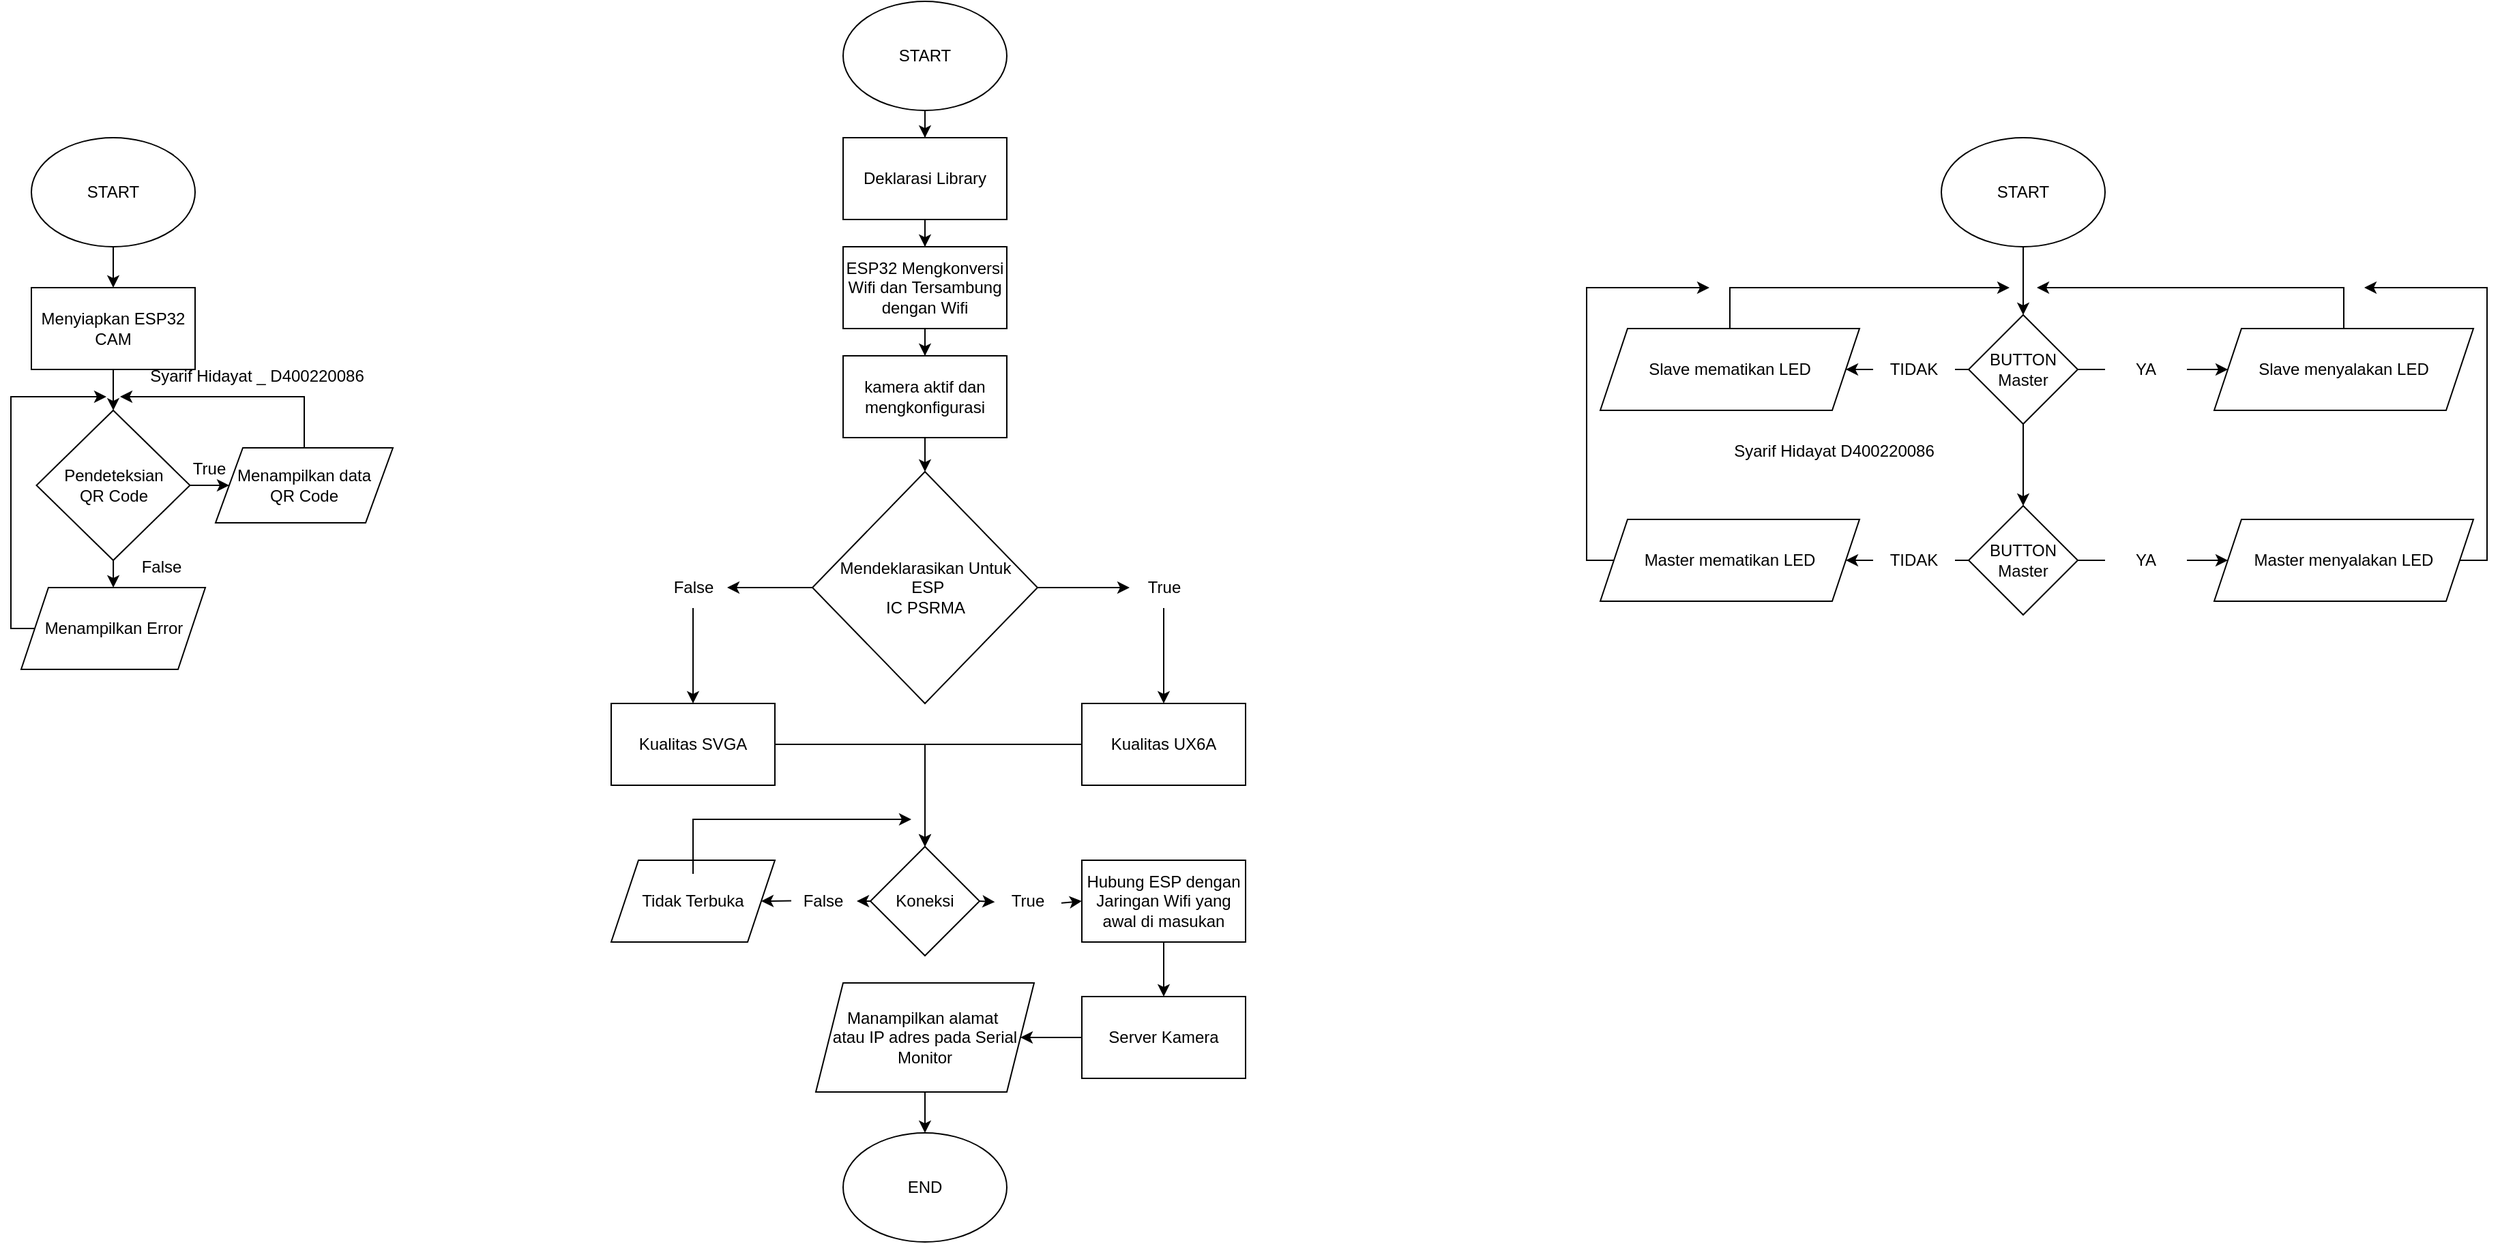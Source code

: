 <mxfile version="24.7.8">
  <diagram id="g6YcQSNbNyilG8uyKeID" name="Page-1">
    <mxGraphModel dx="2072" dy="1212" grid="1" gridSize="10" guides="1" tooltips="1" connect="1" arrows="1" fold="1" page="1" pageScale="1" pageWidth="850" pageHeight="1100" math="0" shadow="0">
      <root>
        <mxCell id="0" />
        <mxCell id="1" parent="0" />
        <mxCell id="VXb9Clq8J1oBXwSl2H9L-1" value="START" style="ellipse;whiteSpace=wrap;html=1;" parent="1" vertex="1">
          <mxGeometry x="375" y="260" width="120" height="80" as="geometry" />
        </mxCell>
        <mxCell id="VXb9Clq8J1oBXwSl2H9L-49" style="edgeStyle=orthogonalEdgeStyle;rounded=0;orthogonalLoop=1;jettySize=auto;html=1;exitX=0.5;exitY=1;exitDx=0;exitDy=0;entryX=0.5;entryY=0;entryDx=0;entryDy=0;" parent="1" source="VXb9Clq8J1oBXwSl2H9L-50" target="VXb9Clq8J1oBXwSl2H9L-53" edge="1">
          <mxGeometry relative="1" as="geometry" />
        </mxCell>
        <mxCell id="VXb9Clq8J1oBXwSl2H9L-50" value="START" style="ellipse;whiteSpace=wrap;html=1;" parent="1" vertex="1">
          <mxGeometry x="1775" y="260" width="120" height="80" as="geometry" />
        </mxCell>
        <mxCell id="VXb9Clq8J1oBXwSl2H9L-52" style="edgeStyle=orthogonalEdgeStyle;rounded=0;orthogonalLoop=1;jettySize=auto;html=1;exitX=1;exitY=0.5;exitDx=0;exitDy=0;entryX=0;entryY=0.5;entryDx=0;entryDy=0;startArrow=none;" parent="1" source="VXb9Clq8J1oBXwSl2H9L-58" target="VXb9Clq8J1oBXwSl2H9L-57" edge="1">
          <mxGeometry relative="1" as="geometry">
            <Array as="points">
              <mxPoint x="1965" y="430" />
              <mxPoint x="1965" y="430" />
            </Array>
          </mxGeometry>
        </mxCell>
        <mxCell id="VXb9Clq8J1oBXwSl2H9L-70" style="edgeStyle=orthogonalEdgeStyle;rounded=0;orthogonalLoop=1;jettySize=auto;html=1;exitX=0;exitY=0.5;exitDx=0;exitDy=0;entryX=1;entryY=0.5;entryDx=0;entryDy=0;startArrow=none;" parent="1" source="VXb9Clq8J1oBXwSl2H9L-78" target="VXb9Clq8J1oBXwSl2H9L-66" edge="1">
          <mxGeometry relative="1" as="geometry" />
        </mxCell>
        <mxCell id="VXb9Clq8J1oBXwSl2H9L-74" style="edgeStyle=orthogonalEdgeStyle;rounded=0;orthogonalLoop=1;jettySize=auto;html=1;exitX=0.5;exitY=1;exitDx=0;exitDy=0;entryX=0.5;entryY=0;entryDx=0;entryDy=0;" parent="1" source="VXb9Clq8J1oBXwSl2H9L-53" target="VXb9Clq8J1oBXwSl2H9L-62" edge="1">
          <mxGeometry relative="1" as="geometry" />
        </mxCell>
        <mxCell id="VXb9Clq8J1oBXwSl2H9L-53" value="BUTTON Master" style="rhombus;whiteSpace=wrap;html=1;" parent="1" vertex="1">
          <mxGeometry x="1795" y="390" width="80" height="80" as="geometry" />
        </mxCell>
        <mxCell id="VXb9Clq8J1oBXwSl2H9L-56" style="edgeStyle=orthogonalEdgeStyle;rounded=0;orthogonalLoop=1;jettySize=auto;html=1;exitX=0.5;exitY=0;exitDx=0;exitDy=0;" parent="1" source="VXb9Clq8J1oBXwSl2H9L-57" edge="1">
          <mxGeometry relative="1" as="geometry">
            <mxPoint x="1845" y="370" as="targetPoint" />
            <Array as="points">
              <mxPoint x="2070" y="370" />
              <mxPoint x="1845" y="370" />
            </Array>
          </mxGeometry>
        </mxCell>
        <mxCell id="VXb9Clq8J1oBXwSl2H9L-57" value="Slave menyalakan LED" style="shape=parallelogram;perimeter=parallelogramPerimeter;whiteSpace=wrap;html=1;fixedSize=1;" parent="1" vertex="1">
          <mxGeometry x="1975" y="400" width="190" height="60" as="geometry" />
        </mxCell>
        <mxCell id="VXb9Clq8J1oBXwSl2H9L-58" value="YA" style="text;html=1;strokeColor=none;fillColor=none;align=center;verticalAlign=middle;whiteSpace=wrap;rounded=0;" parent="1" vertex="1">
          <mxGeometry x="1895" y="415" width="60" height="30" as="geometry" />
        </mxCell>
        <mxCell id="VXb9Clq8J1oBXwSl2H9L-59" value="" style="edgeStyle=orthogonalEdgeStyle;rounded=0;orthogonalLoop=1;jettySize=auto;html=1;exitX=1;exitY=0.5;exitDx=0;exitDy=0;entryX=0;entryY=0.5;entryDx=0;entryDy=0;endArrow=none;" parent="1" source="VXb9Clq8J1oBXwSl2H9L-53" target="VXb9Clq8J1oBXwSl2H9L-58" edge="1">
          <mxGeometry relative="1" as="geometry">
            <mxPoint x="1875" y="430" as="sourcePoint" />
            <mxPoint x="1985" y="430" as="targetPoint" />
          </mxGeometry>
        </mxCell>
        <mxCell id="VXb9Clq8J1oBXwSl2H9L-68" style="edgeStyle=orthogonalEdgeStyle;rounded=0;orthogonalLoop=1;jettySize=auto;html=1;exitX=1;exitY=0.5;exitDx=0;exitDy=0;entryX=0;entryY=0.5;entryDx=0;entryDy=0;startArrow=none;" parent="1" source="VXb9Clq8J1oBXwSl2H9L-76" target="VXb9Clq8J1oBXwSl2H9L-63" edge="1">
          <mxGeometry relative="1" as="geometry" />
        </mxCell>
        <mxCell id="VXb9Clq8J1oBXwSl2H9L-69" style="edgeStyle=orthogonalEdgeStyle;rounded=0;orthogonalLoop=1;jettySize=auto;html=1;exitX=0;exitY=0.5;exitDx=0;exitDy=0;entryX=1;entryY=0.5;entryDx=0;entryDy=0;startArrow=none;" parent="1" source="VXb9Clq8J1oBXwSl2H9L-80" target="VXb9Clq8J1oBXwSl2H9L-67" edge="1">
          <mxGeometry relative="1" as="geometry" />
        </mxCell>
        <mxCell id="VXb9Clq8J1oBXwSl2H9L-62" value="BUTTON Master" style="rhombus;whiteSpace=wrap;html=1;" parent="1" vertex="1">
          <mxGeometry x="1795" y="530" width="80" height="80" as="geometry" />
        </mxCell>
        <mxCell id="VXb9Clq8J1oBXwSl2H9L-71" style="edgeStyle=orthogonalEdgeStyle;rounded=0;orthogonalLoop=1;jettySize=auto;html=1;exitX=1;exitY=0.5;exitDx=0;exitDy=0;" parent="1" source="VXb9Clq8J1oBXwSl2H9L-63" edge="1">
          <mxGeometry relative="1" as="geometry">
            <mxPoint x="2085" y="370" as="targetPoint" />
            <Array as="points">
              <mxPoint x="2175" y="570" />
              <mxPoint x="2175" y="370" />
            </Array>
          </mxGeometry>
        </mxCell>
        <mxCell id="VXb9Clq8J1oBXwSl2H9L-63" value="Master menyalakan LED" style="shape=parallelogram;perimeter=parallelogramPerimeter;whiteSpace=wrap;html=1;fixedSize=1;" parent="1" vertex="1">
          <mxGeometry x="1975" y="540" width="190" height="60" as="geometry" />
        </mxCell>
        <mxCell id="VXb9Clq8J1oBXwSl2H9L-73" style="edgeStyle=orthogonalEdgeStyle;rounded=0;orthogonalLoop=1;jettySize=auto;html=1;exitX=0.5;exitY=0;exitDx=0;exitDy=0;" parent="1" source="VXb9Clq8J1oBXwSl2H9L-66" edge="1">
          <mxGeometry relative="1" as="geometry">
            <mxPoint x="1825" y="370" as="targetPoint" />
            <Array as="points">
              <mxPoint x="1620" y="370" />
            </Array>
          </mxGeometry>
        </mxCell>
        <mxCell id="VXb9Clq8J1oBXwSl2H9L-66" value="Slave mematikan LED" style="shape=parallelogram;perimeter=parallelogramPerimeter;whiteSpace=wrap;html=1;fixedSize=1;" parent="1" vertex="1">
          <mxGeometry x="1525" y="400" width="190" height="60" as="geometry" />
        </mxCell>
        <mxCell id="VXb9Clq8J1oBXwSl2H9L-75" style="edgeStyle=orthogonalEdgeStyle;rounded=0;orthogonalLoop=1;jettySize=auto;html=1;exitX=0;exitY=0.5;exitDx=0;exitDy=0;" parent="1" source="VXb9Clq8J1oBXwSl2H9L-67" edge="1">
          <mxGeometry relative="1" as="geometry">
            <mxPoint x="1605" y="370" as="targetPoint" />
            <Array as="points">
              <mxPoint x="1515" y="570" />
              <mxPoint x="1515" y="370" />
            </Array>
          </mxGeometry>
        </mxCell>
        <mxCell id="VXb9Clq8J1oBXwSl2H9L-67" value="Master mematikan LED" style="shape=parallelogram;perimeter=parallelogramPerimeter;whiteSpace=wrap;html=1;fixedSize=1;" parent="1" vertex="1">
          <mxGeometry x="1525" y="540" width="190" height="60" as="geometry" />
        </mxCell>
        <mxCell id="VXb9Clq8J1oBXwSl2H9L-76" value="YA" style="text;html=1;strokeColor=none;fillColor=none;align=center;verticalAlign=middle;whiteSpace=wrap;rounded=0;" parent="1" vertex="1">
          <mxGeometry x="1895" y="555" width="60" height="30" as="geometry" />
        </mxCell>
        <mxCell id="VXb9Clq8J1oBXwSl2H9L-77" value="" style="edgeStyle=orthogonalEdgeStyle;rounded=0;orthogonalLoop=1;jettySize=auto;html=1;exitX=1;exitY=0.5;exitDx=0;exitDy=0;entryX=0;entryY=0.5;entryDx=0;entryDy=0;endArrow=none;" parent="1" source="VXb9Clq8J1oBXwSl2H9L-62" target="VXb9Clq8J1oBXwSl2H9L-76" edge="1">
          <mxGeometry relative="1" as="geometry">
            <mxPoint x="1875" y="570" as="sourcePoint" />
            <mxPoint x="1985" y="570" as="targetPoint" />
          </mxGeometry>
        </mxCell>
        <mxCell id="VXb9Clq8J1oBXwSl2H9L-78" value="TIDAK&lt;span style=&quot;color: rgba(0, 0, 0, 0); font-family: monospace; font-size: 0px; text-align: start;&quot;&gt;%3CmxGraphModel%3E%3Croot%3E%3CmxCell%20id%3D%220%22%2F%3E%3CmxCell%20id%3D%221%22%20parent%3D%220%22%2F%3E%3CmxCell%20id%3D%222%22%20value%3D%22YA%22%20style%3D%22text%3Bhtml%3D1%3BstrokeColor%3Dnone%3BfillColor%3Dnone%3Balign%3Dcenter%3BverticalAlign%3Dmiddle%3BwhiteSpace%3Dwrap%3Brounded%3D0%3B%22%20vertex%3D%221%22%20parent%3D%221%22%3E%3CmxGeometry%20x%3D%22470%22%20y%3D%22515%22%20width%3D%2260%22%20height%3D%2230%22%20as%3D%22geometry%22%2F%3E%3C%2FmxCell%3E%3C%2Froot%3E%3C%2FmxGraphModel%3E&lt;/span&gt;" style="text;html=1;strokeColor=none;fillColor=none;align=center;verticalAlign=middle;whiteSpace=wrap;rounded=0;" parent="1" vertex="1">
          <mxGeometry x="1725" y="415" width="60" height="30" as="geometry" />
        </mxCell>
        <mxCell id="VXb9Clq8J1oBXwSl2H9L-79" value="" style="edgeStyle=orthogonalEdgeStyle;rounded=0;orthogonalLoop=1;jettySize=auto;html=1;exitX=0;exitY=0.5;exitDx=0;exitDy=0;entryX=1;entryY=0.5;entryDx=0;entryDy=0;endArrow=none;" parent="1" source="VXb9Clq8J1oBXwSl2H9L-53" target="VXb9Clq8J1oBXwSl2H9L-78" edge="1">
          <mxGeometry relative="1" as="geometry">
            <mxPoint x="1795" y="430.0" as="sourcePoint" />
            <mxPoint x="1705" y="430.0" as="targetPoint" />
          </mxGeometry>
        </mxCell>
        <mxCell id="VXb9Clq8J1oBXwSl2H9L-80" value="TIDAK&lt;span style=&quot;color: rgba(0, 0, 0, 0); font-family: monospace; font-size: 0px; text-align: start;&quot;&gt;%3CmxGraphModel%3E%3Croot%3E%3CmxCell%20id%3D%220%22%2F%3E%3CmxCell%20id%3D%221%22%20parent%3D%220%22%2F%3E%3CmxCell%20id%3D%222%22%20value%3D%22YA%22%20style%3D%22text%3Bhtml%3D1%3BstrokeColor%3Dnone%3BfillColor%3Dnone%3Balign%3Dcenter%3BverticalAlign%3Dmiddle%3BwhiteSpace%3Dwrap%3Brounded%3D0%3B%22%20vertex%3D%221%22%20parent%3D%221%22%3E%3CmxGeometry%20x%3D%22470%22%20y%3D%22515%22%20width%3D%2260%22%20height%3D%2230%22%20as%3D%22geometry%22%2F%3E%3C%2FmxCell%3E%3C%2Froot%3E%3C%2FmxGraphModel%3E&lt;/span&gt;" style="text;html=1;strokeColor=none;fillColor=none;align=center;verticalAlign=middle;whiteSpace=wrap;rounded=0;" parent="1" vertex="1">
          <mxGeometry x="1725" y="555" width="60" height="30" as="geometry" />
        </mxCell>
        <mxCell id="VXb9Clq8J1oBXwSl2H9L-81" value="" style="edgeStyle=orthogonalEdgeStyle;rounded=0;orthogonalLoop=1;jettySize=auto;html=1;exitX=0;exitY=0.5;exitDx=0;exitDy=0;entryX=1;entryY=0.5;entryDx=0;entryDy=0;endArrow=none;" parent="1" source="VXb9Clq8J1oBXwSl2H9L-62" target="VXb9Clq8J1oBXwSl2H9L-80" edge="1">
          <mxGeometry relative="1" as="geometry">
            <mxPoint x="1795" y="570" as="sourcePoint" />
            <mxPoint x="1705" y="570" as="targetPoint" />
          </mxGeometry>
        </mxCell>
        <mxCell id="BPpD_Mj36z6GZjU6ifoE-1" value="Syarif Hidayat _ D400220086" style="text;html=1;align=center;verticalAlign=middle;resizable=0;points=[];autosize=1;strokeColor=none;fillColor=none;" parent="1" vertex="1">
          <mxGeometry x="450" y="420" width="180" height="30" as="geometry" />
        </mxCell>
        <mxCell id="BPpD_Mj36z6GZjU6ifoE-3" value="Syarif Hidayat D400220086" style="text;html=1;align=center;verticalAlign=middle;resizable=0;points=[];autosize=1;strokeColor=none;fillColor=none;" parent="1" vertex="1">
          <mxGeometry x="1611" y="475" width="170" height="30" as="geometry" />
        </mxCell>
        <mxCell id="RkrK2d04NMvPlcleduvg-3" value="" style="endArrow=classic;html=1;rounded=0;exitX=0.5;exitY=1;exitDx=0;exitDy=0;entryX=0.5;entryY=0;entryDx=0;entryDy=0;" parent="1" source="VXb9Clq8J1oBXwSl2H9L-1" target="96jXCBAD1fSOJSxC1lPL-1" edge="1">
          <mxGeometry width="50" height="50" relative="1" as="geometry">
            <mxPoint x="250" y="390" as="sourcePoint" />
            <mxPoint x="435" y="380" as="targetPoint" />
          </mxGeometry>
        </mxCell>
        <mxCell id="96jXCBAD1fSOJSxC1lPL-3" value="" style="edgeStyle=orthogonalEdgeStyle;rounded=0;orthogonalLoop=1;jettySize=auto;html=1;" edge="1" parent="1" source="96jXCBAD1fSOJSxC1lPL-1" target="96jXCBAD1fSOJSxC1lPL-2">
          <mxGeometry relative="1" as="geometry" />
        </mxCell>
        <mxCell id="96jXCBAD1fSOJSxC1lPL-1" value="Menyiapkan ESP32 CAM" style="rounded=0;whiteSpace=wrap;html=1;" vertex="1" parent="1">
          <mxGeometry x="375" y="370" width="120" height="60" as="geometry" />
        </mxCell>
        <mxCell id="96jXCBAD1fSOJSxC1lPL-5" value="" style="edgeStyle=orthogonalEdgeStyle;rounded=0;orthogonalLoop=1;jettySize=auto;html=1;" edge="1" parent="1" source="96jXCBAD1fSOJSxC1lPL-2" target="96jXCBAD1fSOJSxC1lPL-4">
          <mxGeometry relative="1" as="geometry" />
        </mxCell>
        <mxCell id="96jXCBAD1fSOJSxC1lPL-8" value="" style="edgeStyle=orthogonalEdgeStyle;rounded=0;orthogonalLoop=1;jettySize=auto;html=1;" edge="1" parent="1" source="96jXCBAD1fSOJSxC1lPL-2" target="96jXCBAD1fSOJSxC1lPL-7">
          <mxGeometry relative="1" as="geometry" />
        </mxCell>
        <mxCell id="96jXCBAD1fSOJSxC1lPL-2" value="Pendeteksian&lt;div&gt;QR Code&lt;/div&gt;" style="rhombus;whiteSpace=wrap;html=1;" vertex="1" parent="1">
          <mxGeometry x="378.75" y="460" width="112.5" height="110" as="geometry" />
        </mxCell>
        <mxCell id="96jXCBAD1fSOJSxC1lPL-4" value="Menampilkan data&lt;div&gt;QR Code&lt;/div&gt;" style="shape=parallelogram;perimeter=parallelogramPerimeter;whiteSpace=wrap;html=1;fixedSize=1;" vertex="1" parent="1">
          <mxGeometry x="510" y="487.5" width="130" height="55" as="geometry" />
        </mxCell>
        <mxCell id="96jXCBAD1fSOJSxC1lPL-6" value="" style="endArrow=classic;html=1;rounded=0;exitX=0.5;exitY=0;exitDx=0;exitDy=0;" edge="1" parent="1" source="96jXCBAD1fSOJSxC1lPL-4">
          <mxGeometry width="50" height="50" relative="1" as="geometry">
            <mxPoint x="540" y="570" as="sourcePoint" />
            <mxPoint x="440" y="450" as="targetPoint" />
            <Array as="points">
              <mxPoint x="575" y="450" />
            </Array>
          </mxGeometry>
        </mxCell>
        <mxCell id="96jXCBAD1fSOJSxC1lPL-7" value="Menampilkan Error" style="shape=parallelogram;perimeter=parallelogramPerimeter;whiteSpace=wrap;html=1;fixedSize=1;" vertex="1" parent="1">
          <mxGeometry x="367.5" y="590" width="135" height="60" as="geometry" />
        </mxCell>
        <mxCell id="96jXCBAD1fSOJSxC1lPL-9" value="" style="endArrow=classic;html=1;rounded=0;exitX=0;exitY=0.5;exitDx=0;exitDy=0;" edge="1" parent="1" source="96jXCBAD1fSOJSxC1lPL-7">
          <mxGeometry width="50" height="50" relative="1" as="geometry">
            <mxPoint x="540" y="570" as="sourcePoint" />
            <mxPoint x="430" y="450" as="targetPoint" />
            <Array as="points">
              <mxPoint x="360" y="620" />
              <mxPoint x="360" y="450" />
            </Array>
          </mxGeometry>
        </mxCell>
        <mxCell id="96jXCBAD1fSOJSxC1lPL-10" value="True" style="text;html=1;align=center;verticalAlign=middle;resizable=0;points=[];autosize=1;strokeColor=none;fillColor=none;" vertex="1" parent="1">
          <mxGeometry x="480" y="487.5" width="50" height="30" as="geometry" />
        </mxCell>
        <mxCell id="96jXCBAD1fSOJSxC1lPL-11" value="False" style="text;html=1;align=center;verticalAlign=middle;resizable=0;points=[];autosize=1;strokeColor=none;fillColor=none;" vertex="1" parent="1">
          <mxGeometry x="445" y="560" width="50" height="30" as="geometry" />
        </mxCell>
        <mxCell id="96jXCBAD1fSOJSxC1lPL-14" value="" style="edgeStyle=orthogonalEdgeStyle;rounded=0;orthogonalLoop=1;jettySize=auto;html=1;" edge="1" parent="1" source="96jXCBAD1fSOJSxC1lPL-12" target="96jXCBAD1fSOJSxC1lPL-13">
          <mxGeometry relative="1" as="geometry" />
        </mxCell>
        <mxCell id="96jXCBAD1fSOJSxC1lPL-12" value="START" style="ellipse;whiteSpace=wrap;html=1;" vertex="1" parent="1">
          <mxGeometry x="970" y="160" width="120" height="80" as="geometry" />
        </mxCell>
        <mxCell id="96jXCBAD1fSOJSxC1lPL-16" value="" style="edgeStyle=orthogonalEdgeStyle;rounded=0;orthogonalLoop=1;jettySize=auto;html=1;" edge="1" parent="1" source="96jXCBAD1fSOJSxC1lPL-13" target="96jXCBAD1fSOJSxC1lPL-15">
          <mxGeometry relative="1" as="geometry" />
        </mxCell>
        <mxCell id="96jXCBAD1fSOJSxC1lPL-13" value="Deklarasi Library" style="rounded=0;whiteSpace=wrap;html=1;" vertex="1" parent="1">
          <mxGeometry x="970" y="260" width="120" height="60" as="geometry" />
        </mxCell>
        <mxCell id="96jXCBAD1fSOJSxC1lPL-18" value="" style="edgeStyle=orthogonalEdgeStyle;rounded=0;orthogonalLoop=1;jettySize=auto;html=1;" edge="1" parent="1" source="96jXCBAD1fSOJSxC1lPL-15" target="96jXCBAD1fSOJSxC1lPL-17">
          <mxGeometry relative="1" as="geometry" />
        </mxCell>
        <mxCell id="96jXCBAD1fSOJSxC1lPL-15" value="ESP32 Mengkonversi Wifi dan Tersambung dengan Wifi" style="rounded=0;whiteSpace=wrap;html=1;" vertex="1" parent="1">
          <mxGeometry x="970" y="340" width="120" height="60" as="geometry" />
        </mxCell>
        <mxCell id="96jXCBAD1fSOJSxC1lPL-21" value="" style="edgeStyle=orthogonalEdgeStyle;rounded=0;orthogonalLoop=1;jettySize=auto;html=1;" edge="1" parent="1" source="96jXCBAD1fSOJSxC1lPL-17" target="96jXCBAD1fSOJSxC1lPL-19">
          <mxGeometry relative="1" as="geometry" />
        </mxCell>
        <mxCell id="96jXCBAD1fSOJSxC1lPL-17" value="kamera aktif dan mengkonfigurasi" style="rounded=0;whiteSpace=wrap;html=1;" vertex="1" parent="1">
          <mxGeometry x="970" y="420" width="120" height="60" as="geometry" />
        </mxCell>
        <mxCell id="96jXCBAD1fSOJSxC1lPL-23" value="" style="edgeStyle=orthogonalEdgeStyle;rounded=0;orthogonalLoop=1;jettySize=auto;html=1;" edge="1" parent="1" source="96jXCBAD1fSOJSxC1lPL-19" target="96jXCBAD1fSOJSxC1lPL-22">
          <mxGeometry relative="1" as="geometry" />
        </mxCell>
        <mxCell id="96jXCBAD1fSOJSxC1lPL-27" value="" style="edgeStyle=orthogonalEdgeStyle;rounded=0;orthogonalLoop=1;jettySize=auto;html=1;" edge="1" parent="1" source="96jXCBAD1fSOJSxC1lPL-19" target="96jXCBAD1fSOJSxC1lPL-25">
          <mxGeometry relative="1" as="geometry" />
        </mxCell>
        <mxCell id="96jXCBAD1fSOJSxC1lPL-19" value="Mendeklarasikan Untuk&lt;div&gt;&amp;nbsp;ESP&lt;div&gt;IC PSRMA&lt;/div&gt;&lt;/div&gt;" style="rhombus;whiteSpace=wrap;html=1;" vertex="1" parent="1">
          <mxGeometry x="947.5" y="505" width="165" height="170" as="geometry" />
        </mxCell>
        <mxCell id="96jXCBAD1fSOJSxC1lPL-20" value="Kualitas SVGA" style="rounded=0;whiteSpace=wrap;html=1;" vertex="1" parent="1">
          <mxGeometry x="800" y="675" width="120" height="60" as="geometry" />
        </mxCell>
        <mxCell id="96jXCBAD1fSOJSxC1lPL-24" value="" style="edgeStyle=orthogonalEdgeStyle;rounded=0;orthogonalLoop=1;jettySize=auto;html=1;" edge="1" parent="1" source="96jXCBAD1fSOJSxC1lPL-22" target="96jXCBAD1fSOJSxC1lPL-20">
          <mxGeometry relative="1" as="geometry" />
        </mxCell>
        <mxCell id="96jXCBAD1fSOJSxC1lPL-22" value="False" style="text;html=1;align=center;verticalAlign=middle;resizable=0;points=[];autosize=1;strokeColor=none;fillColor=none;" vertex="1" parent="1">
          <mxGeometry x="835" y="575" width="50" height="30" as="geometry" />
        </mxCell>
        <mxCell id="96jXCBAD1fSOJSxC1lPL-29" value="" style="edgeStyle=orthogonalEdgeStyle;rounded=0;orthogonalLoop=1;jettySize=auto;html=1;" edge="1" parent="1" source="96jXCBAD1fSOJSxC1lPL-25" target="96jXCBAD1fSOJSxC1lPL-28">
          <mxGeometry relative="1" as="geometry" />
        </mxCell>
        <mxCell id="96jXCBAD1fSOJSxC1lPL-25" value="True" style="text;html=1;align=center;verticalAlign=middle;resizable=0;points=[];autosize=1;strokeColor=none;fillColor=none;" vertex="1" parent="1">
          <mxGeometry x="1180" y="575" width="50" height="30" as="geometry" />
        </mxCell>
        <mxCell id="96jXCBAD1fSOJSxC1lPL-28" value="Kualitas UX6A" style="rounded=0;whiteSpace=wrap;html=1;" vertex="1" parent="1">
          <mxGeometry x="1145" y="675" width="120" height="60" as="geometry" />
        </mxCell>
        <mxCell id="96jXCBAD1fSOJSxC1lPL-30" value="Koneksi" style="rhombus;whiteSpace=wrap;html=1;" vertex="1" parent="1">
          <mxGeometry x="990" y="780" width="80" height="80" as="geometry" />
        </mxCell>
        <mxCell id="96jXCBAD1fSOJSxC1lPL-31" value="Tidak Terbuka" style="shape=parallelogram;perimeter=parallelogramPerimeter;whiteSpace=wrap;html=1;fixedSize=1;" vertex="1" parent="1">
          <mxGeometry x="800" y="790" width="120" height="60" as="geometry" />
        </mxCell>
        <mxCell id="96jXCBAD1fSOJSxC1lPL-32" value="False" style="text;html=1;align=center;verticalAlign=middle;resizable=0;points=[];autosize=1;strokeColor=none;fillColor=none;" vertex="1" parent="1">
          <mxGeometry x="930" y="805" width="50" height="30" as="geometry" />
        </mxCell>
        <mxCell id="96jXCBAD1fSOJSxC1lPL-33" value="" style="endArrow=classic;html=1;rounded=0;exitX=0;exitY=0.5;exitDx=0;exitDy=0;" edge="1" parent="1" source="96jXCBAD1fSOJSxC1lPL-30" target="96jXCBAD1fSOJSxC1lPL-32">
          <mxGeometry width="50" height="50" relative="1" as="geometry">
            <mxPoint x="1100" y="900" as="sourcePoint" />
            <mxPoint x="1150" y="850" as="targetPoint" />
          </mxGeometry>
        </mxCell>
        <mxCell id="96jXCBAD1fSOJSxC1lPL-34" value="" style="endArrow=classic;html=1;rounded=0;exitX=0.04;exitY=0.493;exitDx=0;exitDy=0;exitPerimeter=0;entryX=1;entryY=0.5;entryDx=0;entryDy=0;" edge="1" parent="1" source="96jXCBAD1fSOJSxC1lPL-32" target="96jXCBAD1fSOJSxC1lPL-31">
          <mxGeometry width="50" height="50" relative="1" as="geometry">
            <mxPoint x="1100" y="900" as="sourcePoint" />
            <mxPoint x="1150" y="850" as="targetPoint" />
          </mxGeometry>
        </mxCell>
        <mxCell id="96jXCBAD1fSOJSxC1lPL-35" value="" style="endArrow=classic;html=1;rounded=0;exitX=1;exitY=0.5;exitDx=0;exitDy=0;entryX=0.5;entryY=0;entryDx=0;entryDy=0;" edge="1" parent="1" source="96jXCBAD1fSOJSxC1lPL-20" target="96jXCBAD1fSOJSxC1lPL-30">
          <mxGeometry width="50" height="50" relative="1" as="geometry">
            <mxPoint x="1100" y="900" as="sourcePoint" />
            <mxPoint x="1150" y="850" as="targetPoint" />
            <Array as="points">
              <mxPoint x="1030" y="705" />
            </Array>
          </mxGeometry>
        </mxCell>
        <mxCell id="96jXCBAD1fSOJSxC1lPL-36" value="" style="endArrow=classic;html=1;rounded=0;exitX=0;exitY=0.5;exitDx=0;exitDy=0;entryX=0.5;entryY=0;entryDx=0;entryDy=0;" edge="1" parent="1" source="96jXCBAD1fSOJSxC1lPL-28" target="96jXCBAD1fSOJSxC1lPL-30">
          <mxGeometry width="50" height="50" relative="1" as="geometry">
            <mxPoint x="1100" y="900" as="sourcePoint" />
            <mxPoint x="1150" y="850" as="targetPoint" />
            <Array as="points">
              <mxPoint x="1030" y="705" />
            </Array>
          </mxGeometry>
        </mxCell>
        <mxCell id="96jXCBAD1fSOJSxC1lPL-37" value="" style="endArrow=classic;html=1;rounded=0;exitX=0.5;exitY=0;exitDx=0;exitDy=0;" edge="1" parent="1">
          <mxGeometry width="50" height="50" relative="1" as="geometry">
            <mxPoint x="860" y="800" as="sourcePoint" />
            <mxPoint x="1020" y="760" as="targetPoint" />
            <Array as="points">
              <mxPoint x="860" y="760" />
            </Array>
          </mxGeometry>
        </mxCell>
        <mxCell id="96jXCBAD1fSOJSxC1lPL-44" value="" style="edgeStyle=orthogonalEdgeStyle;rounded=0;orthogonalLoop=1;jettySize=auto;html=1;" edge="1" parent="1" source="96jXCBAD1fSOJSxC1lPL-38" target="96jXCBAD1fSOJSxC1lPL-43">
          <mxGeometry relative="1" as="geometry" />
        </mxCell>
        <mxCell id="96jXCBAD1fSOJSxC1lPL-38" value="Hubung ESP dengan&lt;div&gt;Jaringan Wifi yang awal di masukan&lt;/div&gt;" style="rounded=0;whiteSpace=wrap;html=1;" vertex="1" parent="1">
          <mxGeometry x="1145" y="790" width="120" height="60" as="geometry" />
        </mxCell>
        <mxCell id="96jXCBAD1fSOJSxC1lPL-39" value="True" style="text;html=1;align=center;verticalAlign=middle;resizable=0;points=[];autosize=1;strokeColor=none;fillColor=none;" vertex="1" parent="1">
          <mxGeometry x="1080" y="805" width="50" height="30" as="geometry" />
        </mxCell>
        <mxCell id="96jXCBAD1fSOJSxC1lPL-40" value="" style="endArrow=classic;html=1;rounded=0;exitX=1;exitY=0.5;exitDx=0;exitDy=0;entryX=0.024;entryY=0.52;entryDx=0;entryDy=0;entryPerimeter=0;" edge="1" parent="1" source="96jXCBAD1fSOJSxC1lPL-30" target="96jXCBAD1fSOJSxC1lPL-39">
          <mxGeometry width="50" height="50" relative="1" as="geometry">
            <mxPoint x="1100" y="900" as="sourcePoint" />
            <mxPoint x="1150" y="850" as="targetPoint" />
          </mxGeometry>
        </mxCell>
        <mxCell id="96jXCBAD1fSOJSxC1lPL-42" value="" style="endArrow=classic;html=1;rounded=0;exitX=1;exitY=0.547;exitDx=0;exitDy=0;exitPerimeter=0;entryX=0;entryY=0.5;entryDx=0;entryDy=0;" edge="1" parent="1" source="96jXCBAD1fSOJSxC1lPL-39" target="96jXCBAD1fSOJSxC1lPL-38">
          <mxGeometry width="50" height="50" relative="1" as="geometry">
            <mxPoint x="1100" y="900" as="sourcePoint" />
            <mxPoint x="1150" y="850" as="targetPoint" />
          </mxGeometry>
        </mxCell>
        <mxCell id="96jXCBAD1fSOJSxC1lPL-46" value="" style="edgeStyle=orthogonalEdgeStyle;rounded=0;orthogonalLoop=1;jettySize=auto;html=1;" edge="1" parent="1" source="96jXCBAD1fSOJSxC1lPL-43" target="96jXCBAD1fSOJSxC1lPL-45">
          <mxGeometry relative="1" as="geometry" />
        </mxCell>
        <mxCell id="96jXCBAD1fSOJSxC1lPL-43" value="Server Kamera" style="rounded=0;whiteSpace=wrap;html=1;" vertex="1" parent="1">
          <mxGeometry x="1145" y="890" width="120" height="60" as="geometry" />
        </mxCell>
        <mxCell id="96jXCBAD1fSOJSxC1lPL-48" value="" style="edgeStyle=orthogonalEdgeStyle;rounded=0;orthogonalLoop=1;jettySize=auto;html=1;" edge="1" parent="1" source="96jXCBAD1fSOJSxC1lPL-45" target="96jXCBAD1fSOJSxC1lPL-47">
          <mxGeometry relative="1" as="geometry" />
        </mxCell>
        <mxCell id="96jXCBAD1fSOJSxC1lPL-45" value="Manampilkan alamat&amp;nbsp;&lt;div&gt;atau IP adres pada Serial Monitor&lt;/div&gt;" style="shape=parallelogram;perimeter=parallelogramPerimeter;whiteSpace=wrap;html=1;fixedSize=1;" vertex="1" parent="1">
          <mxGeometry x="950" y="880" width="160" height="80" as="geometry" />
        </mxCell>
        <mxCell id="96jXCBAD1fSOJSxC1lPL-47" value="END" style="ellipse;whiteSpace=wrap;html=1;" vertex="1" parent="1">
          <mxGeometry x="970" y="990" width="120" height="80" as="geometry" />
        </mxCell>
      </root>
    </mxGraphModel>
  </diagram>
</mxfile>
